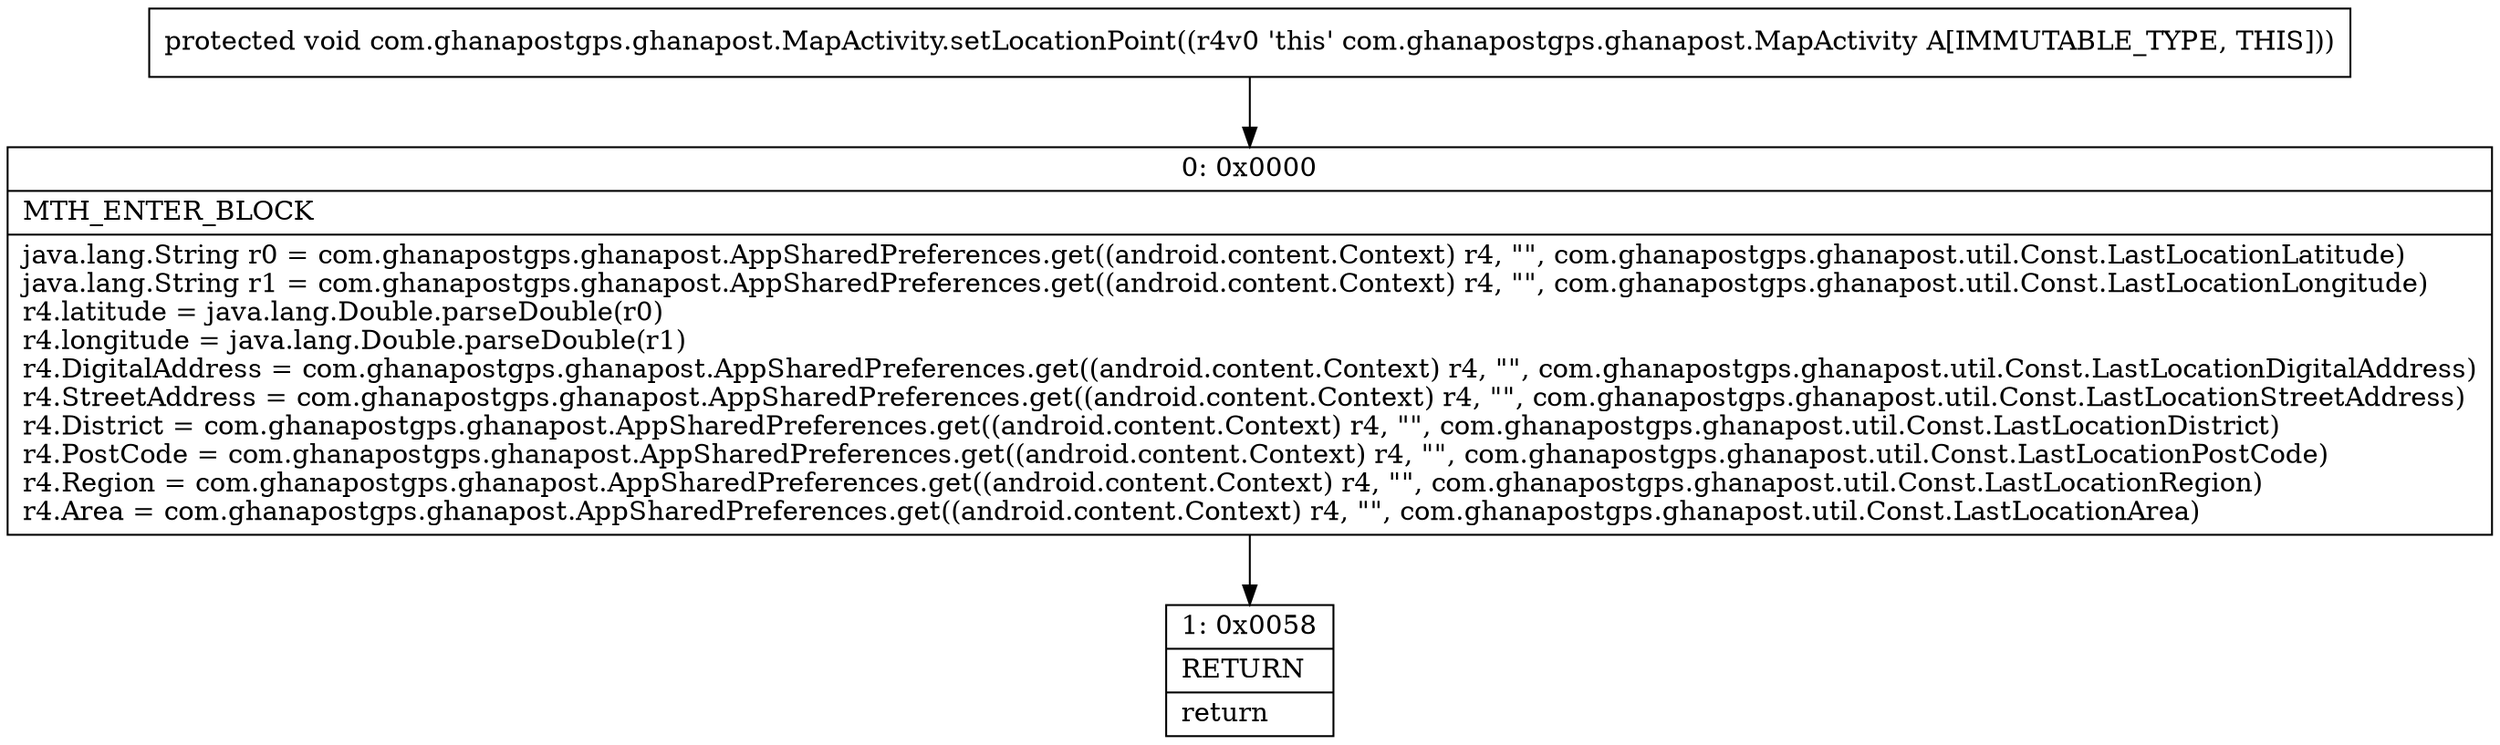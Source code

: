 digraph "CFG forcom.ghanapostgps.ghanapost.MapActivity.setLocationPoint()V" {
Node_0 [shape=record,label="{0\:\ 0x0000|MTH_ENTER_BLOCK\l|java.lang.String r0 = com.ghanapostgps.ghanapost.AppSharedPreferences.get((android.content.Context) r4, \"\", com.ghanapostgps.ghanapost.util.Const.LastLocationLatitude)\ljava.lang.String r1 = com.ghanapostgps.ghanapost.AppSharedPreferences.get((android.content.Context) r4, \"\", com.ghanapostgps.ghanapost.util.Const.LastLocationLongitude)\lr4.latitude = java.lang.Double.parseDouble(r0)\lr4.longitude = java.lang.Double.parseDouble(r1)\lr4.DigitalAddress = com.ghanapostgps.ghanapost.AppSharedPreferences.get((android.content.Context) r4, \"\", com.ghanapostgps.ghanapost.util.Const.LastLocationDigitalAddress)\lr4.StreetAddress = com.ghanapostgps.ghanapost.AppSharedPreferences.get((android.content.Context) r4, \"\", com.ghanapostgps.ghanapost.util.Const.LastLocationStreetAddress)\lr4.District = com.ghanapostgps.ghanapost.AppSharedPreferences.get((android.content.Context) r4, \"\", com.ghanapostgps.ghanapost.util.Const.LastLocationDistrict)\lr4.PostCode = com.ghanapostgps.ghanapost.AppSharedPreferences.get((android.content.Context) r4, \"\", com.ghanapostgps.ghanapost.util.Const.LastLocationPostCode)\lr4.Region = com.ghanapostgps.ghanapost.AppSharedPreferences.get((android.content.Context) r4, \"\", com.ghanapostgps.ghanapost.util.Const.LastLocationRegion)\lr4.Area = com.ghanapostgps.ghanapost.AppSharedPreferences.get((android.content.Context) r4, \"\", com.ghanapostgps.ghanapost.util.Const.LastLocationArea)\l}"];
Node_1 [shape=record,label="{1\:\ 0x0058|RETURN\l|return\l}"];
MethodNode[shape=record,label="{protected void com.ghanapostgps.ghanapost.MapActivity.setLocationPoint((r4v0 'this' com.ghanapostgps.ghanapost.MapActivity A[IMMUTABLE_TYPE, THIS])) }"];
MethodNode -> Node_0;
Node_0 -> Node_1;
}

